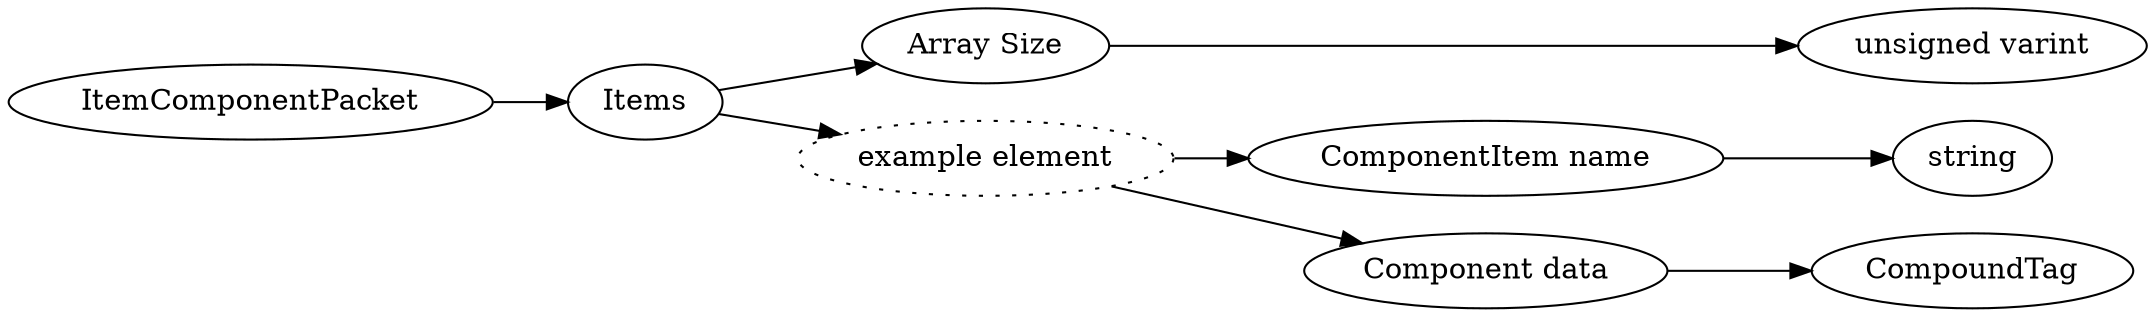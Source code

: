 digraph "ItemComponentPacket" {
rankdir = LR
0
0 -> 1
1 -> 2
2 -> 3
1 -> 4
4 -> 5
5 -> 6
4 -> 7
7 -> 8

0 [label="ItemComponentPacket",comment="name: \"ItemComponentPacket\", typeName: \"\", id: 0, branchId: 162, recurseId: -1, attributes: 0, notes: \"\""];
1 [label="Items",comment="name: \"Items\", typeName: \"\", id: 1, branchId: 0, recurseId: -1, attributes: 8, notes: \"Array of component based items\""];
2 [label="Array Size",comment="name: \"Array Size\", typeName: \"\", id: 2, branchId: 0, recurseId: -1, attributes: 0, notes: \"\""];
3 [label="unsigned varint",comment="name: \"unsigned varint\", typeName: \"\", id: 3, branchId: 0, recurseId: -1, attributes: 512, notes: \"\""];
4 [label="example element",style=dotted,comment="name: \"example element\", typeName: \"\", id: 4, branchId: 0, recurseId: -1, attributes: 16, notes: \"\""];
5 [label="ComponentItem name",comment="name: \"ComponentItem name\", typeName: \"\", id: 5, branchId: 0, recurseId: -1, attributes: 0, notes: \"\""];
6 [label="string",comment="name: \"string\", typeName: \"\", id: 6, branchId: 0, recurseId: -1, attributes: 512, notes: \"\""];
7 [label="Component data",comment="name: \"Component data\", typeName: \"CompoundTag\", id: 7, branchId: 0, recurseId: -1, attributes: 256, notes: \"Compound tag members - itemname: string, itemid: short, itemcomponents: {[componentkey:string]: { ...component definition here... } } }\""];
8 [label="CompoundTag",comment="name: \"CompoundTag\", typeName: \"\", id: 8, branchId: 0, recurseId: -1, attributes: 512, notes: \"\""];
{ rank = max;3;6;8}

}
